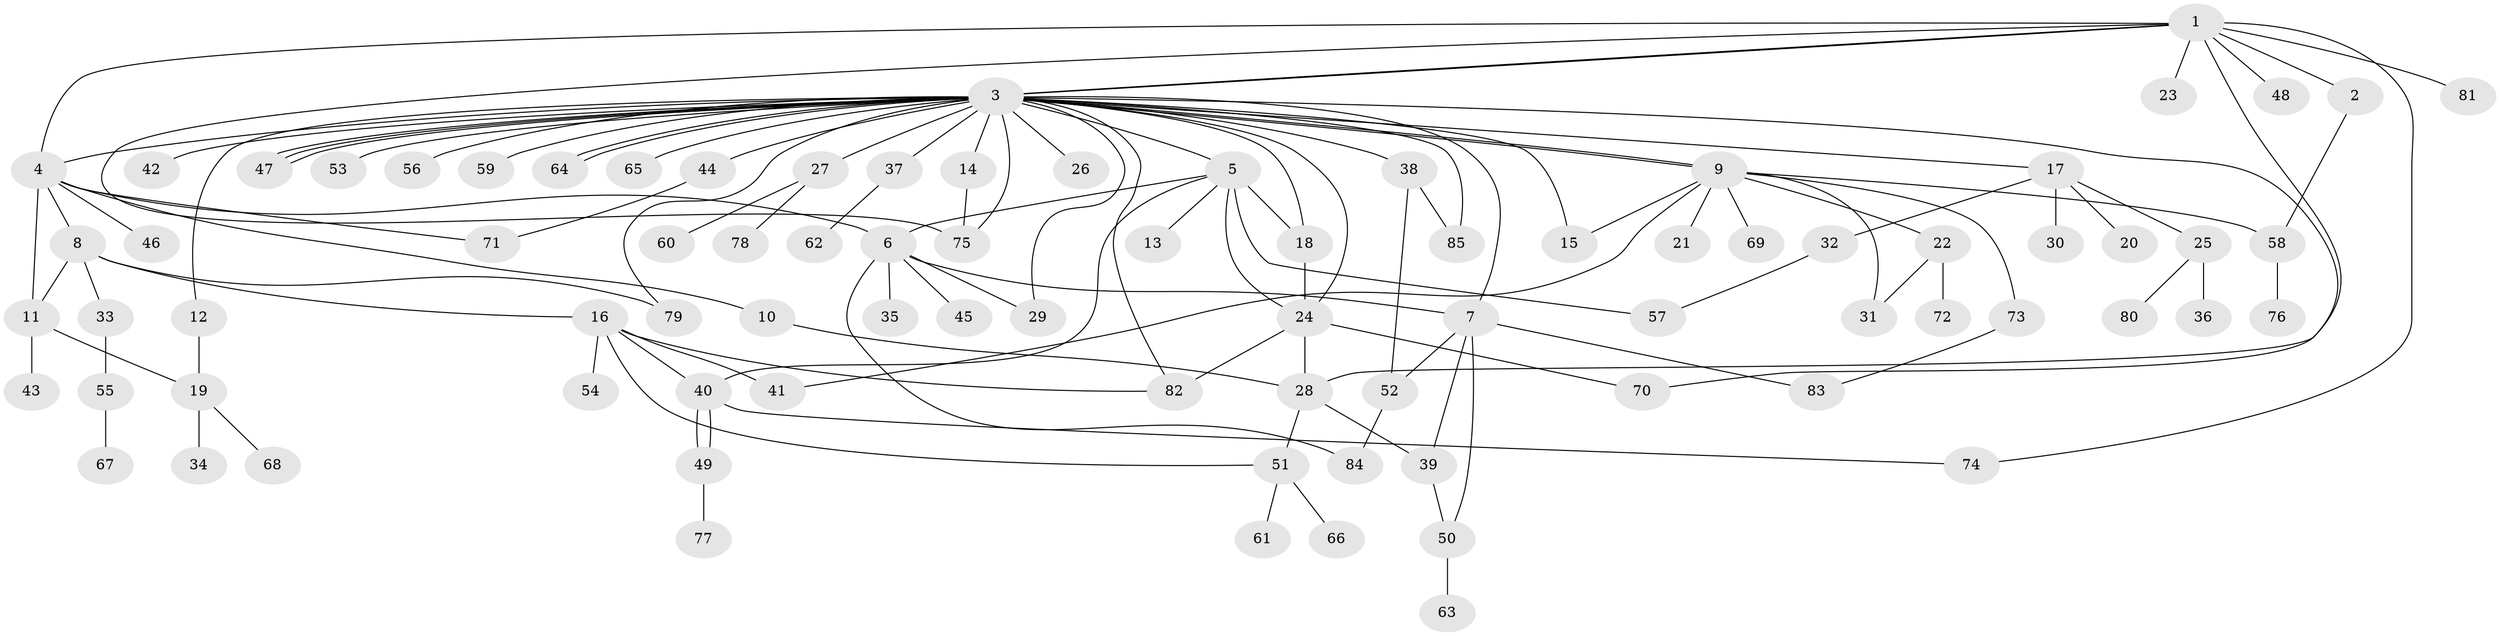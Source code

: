 // coarse degree distribution, {12: 0.015873015873015872, 3: 0.1111111111111111, 30: 0.015873015873015872, 6: 0.07936507936507936, 9: 0.015873015873015872, 4: 0.047619047619047616, 1: 0.47619047619047616, 2: 0.2222222222222222, 8: 0.015873015873015872}
// Generated by graph-tools (version 1.1) at 2025/41/03/06/25 10:41:49]
// undirected, 85 vertices, 122 edges
graph export_dot {
graph [start="1"]
  node [color=gray90,style=filled];
  1;
  2;
  3;
  4;
  5;
  6;
  7;
  8;
  9;
  10;
  11;
  12;
  13;
  14;
  15;
  16;
  17;
  18;
  19;
  20;
  21;
  22;
  23;
  24;
  25;
  26;
  27;
  28;
  29;
  30;
  31;
  32;
  33;
  34;
  35;
  36;
  37;
  38;
  39;
  40;
  41;
  42;
  43;
  44;
  45;
  46;
  47;
  48;
  49;
  50;
  51;
  52;
  53;
  54;
  55;
  56;
  57;
  58;
  59;
  60;
  61;
  62;
  63;
  64;
  65;
  66;
  67;
  68;
  69;
  70;
  71;
  72;
  73;
  74;
  75;
  76;
  77;
  78;
  79;
  80;
  81;
  82;
  83;
  84;
  85;
  1 -- 2;
  1 -- 3;
  1 -- 3;
  1 -- 4;
  1 -- 23;
  1 -- 28;
  1 -- 48;
  1 -- 74;
  1 -- 75;
  1 -- 81;
  2 -- 58;
  3 -- 4;
  3 -- 5;
  3 -- 7;
  3 -- 9;
  3 -- 9;
  3 -- 12;
  3 -- 14;
  3 -- 15;
  3 -- 17;
  3 -- 18;
  3 -- 24;
  3 -- 26;
  3 -- 27;
  3 -- 29;
  3 -- 37;
  3 -- 38;
  3 -- 42;
  3 -- 44;
  3 -- 47;
  3 -- 47;
  3 -- 47;
  3 -- 53;
  3 -- 56;
  3 -- 59;
  3 -- 64;
  3 -- 64;
  3 -- 65;
  3 -- 70;
  3 -- 75;
  3 -- 79;
  3 -- 82;
  3 -- 85;
  4 -- 6;
  4 -- 8;
  4 -- 10;
  4 -- 11;
  4 -- 46;
  4 -- 71;
  5 -- 6;
  5 -- 13;
  5 -- 18;
  5 -- 24;
  5 -- 40;
  5 -- 57;
  6 -- 7;
  6 -- 29;
  6 -- 35;
  6 -- 45;
  6 -- 84;
  7 -- 39;
  7 -- 50;
  7 -- 52;
  7 -- 83;
  8 -- 11;
  8 -- 16;
  8 -- 33;
  8 -- 79;
  9 -- 15;
  9 -- 21;
  9 -- 22;
  9 -- 31;
  9 -- 41;
  9 -- 58;
  9 -- 69;
  9 -- 73;
  10 -- 28;
  11 -- 19;
  11 -- 43;
  12 -- 19;
  14 -- 75;
  16 -- 40;
  16 -- 41;
  16 -- 51;
  16 -- 54;
  16 -- 82;
  17 -- 20;
  17 -- 25;
  17 -- 30;
  17 -- 32;
  18 -- 24;
  19 -- 34;
  19 -- 68;
  22 -- 31;
  22 -- 72;
  24 -- 28;
  24 -- 70;
  24 -- 82;
  25 -- 36;
  25 -- 80;
  27 -- 60;
  27 -- 78;
  28 -- 39;
  28 -- 51;
  32 -- 57;
  33 -- 55;
  37 -- 62;
  38 -- 52;
  38 -- 85;
  39 -- 50;
  40 -- 49;
  40 -- 49;
  40 -- 74;
  44 -- 71;
  49 -- 77;
  50 -- 63;
  51 -- 61;
  51 -- 66;
  52 -- 84;
  55 -- 67;
  58 -- 76;
  73 -- 83;
}

